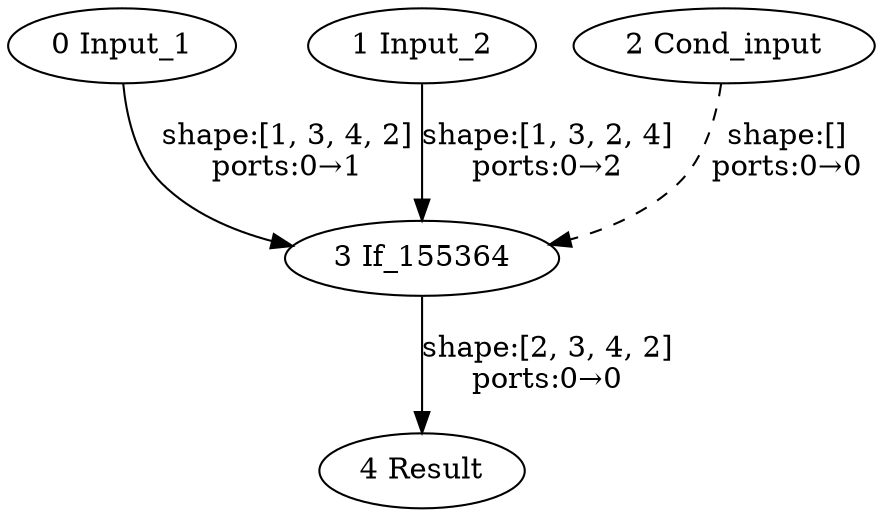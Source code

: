 strict digraph  {
"0 Input_1" [id=0, type=Parameter];
"1 Input_2" [id=1, type=Parameter];
"2 Cond_input" [id=2, type=Parameter];
"3 If_155364" [id=3, type=If];
"4 Result" [id=4, type=Result];
"0 Input_1" -> "3 If_155364"  [label="shape:[1, 3, 4, 2]\nports:0→1", style=solid];
"1 Input_2" -> "3 If_155364"  [label="shape:[1, 3, 2, 4]\nports:0→2", style=solid];
"2 Cond_input" -> "3 If_155364"  [label="shape:[]\nports:0→0", style=dashed];
"3 If_155364" -> "4 Result"  [label="shape:[2, 3, 4, 2]\nports:0→0", style=solid];
}

